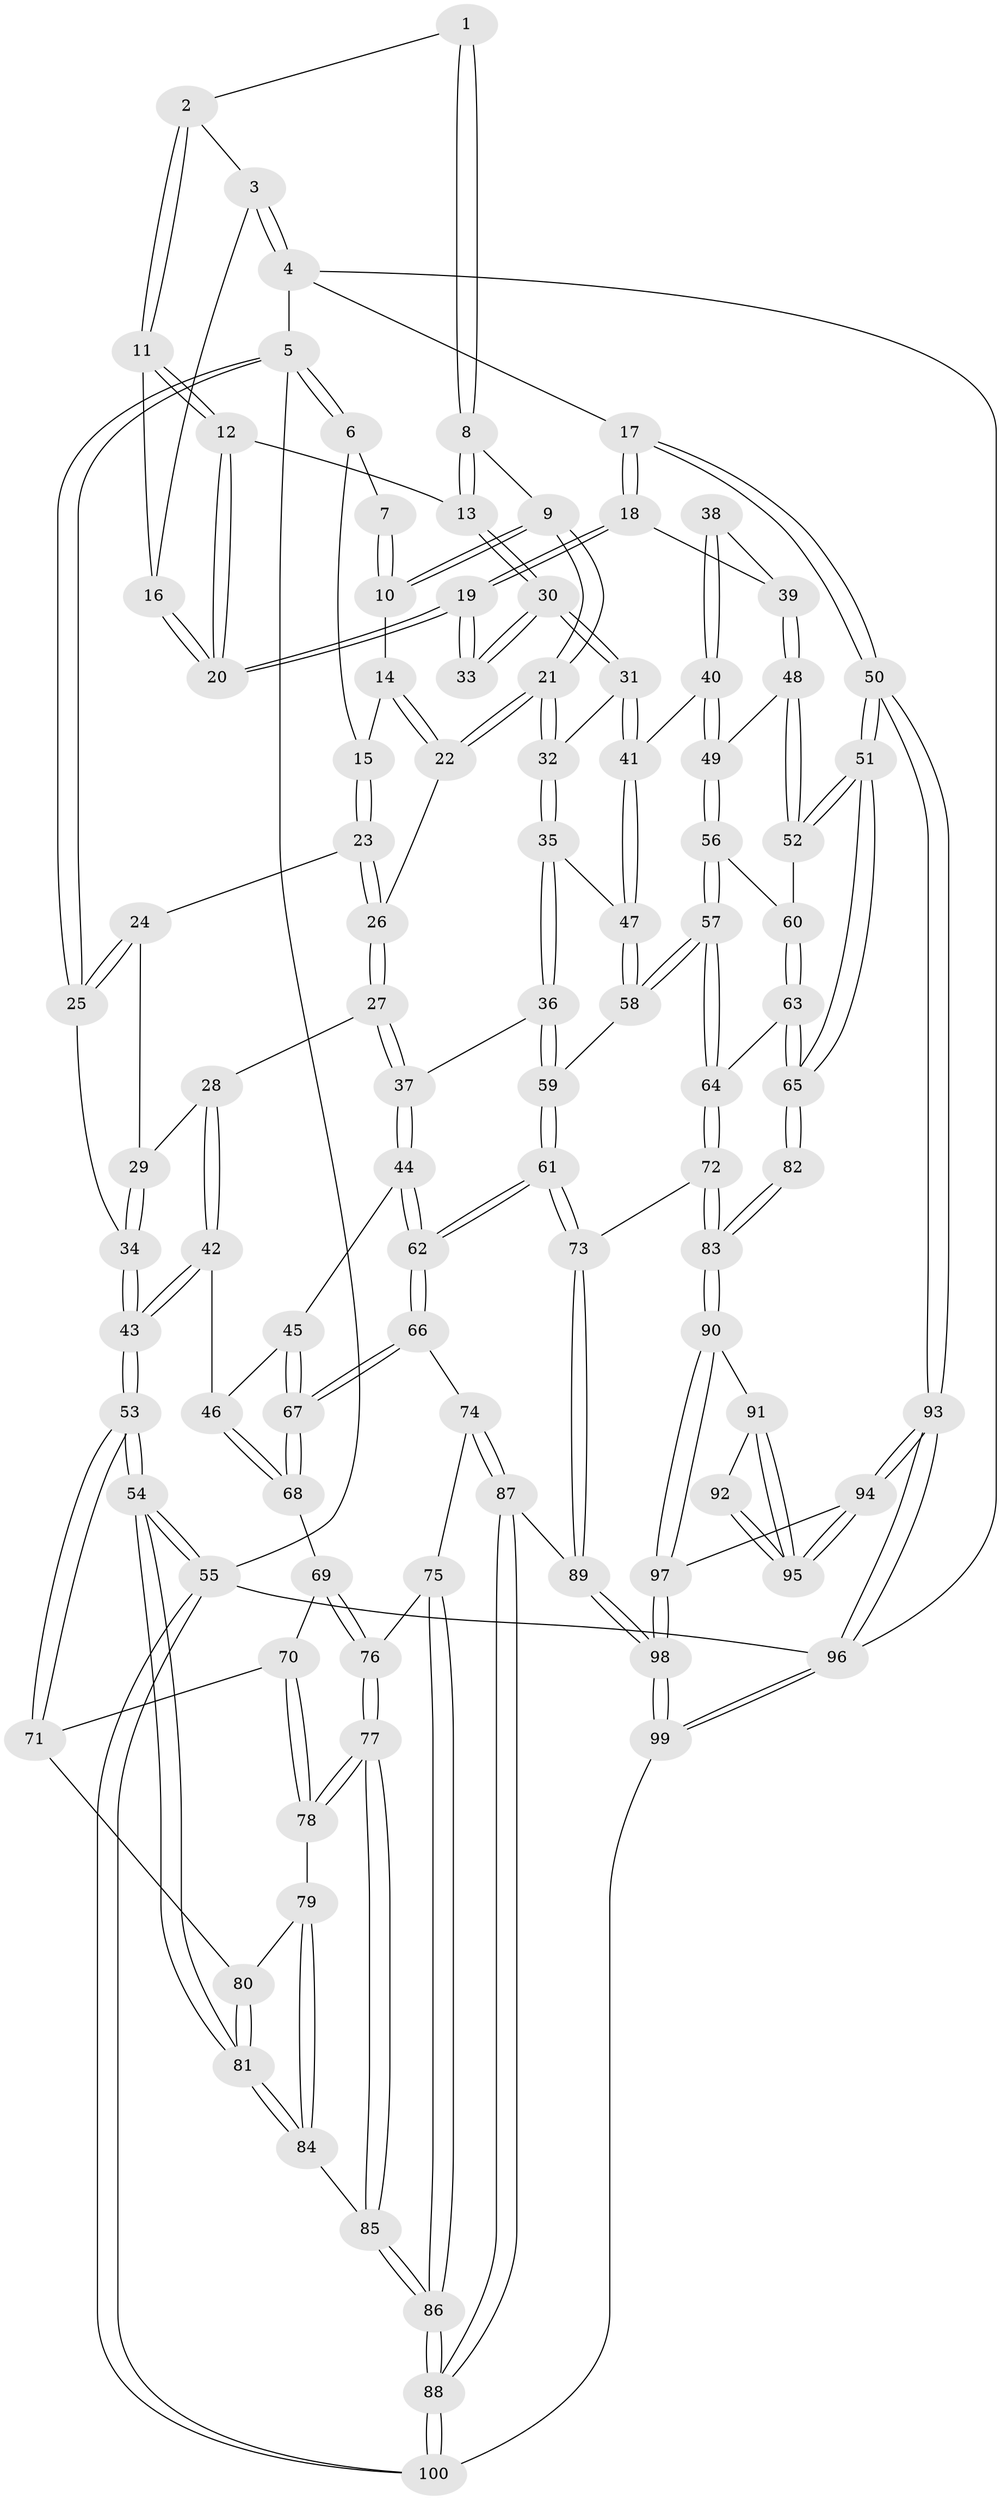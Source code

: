 // Generated by graph-tools (version 1.1) at 2025/38/03/09/25 02:38:50]
// undirected, 100 vertices, 247 edges
graph export_dot {
graph [start="1"]
  node [color=gray90,style=filled];
  1 [pos="+0.6307464050092096+0"];
  2 [pos="+0.7705253330891672+0"];
  3 [pos="+1+0"];
  4 [pos="+1+0"];
  5 [pos="+0+0"];
  6 [pos="+0.26432820502064175+0"];
  7 [pos="+0.42775144011717386+0"];
  8 [pos="+0.6418636807844926+0.07770917342831107"];
  9 [pos="+0.48884389930978484+0.07371495245484853"];
  10 [pos="+0.4690186494899145+0.056518281117494205"];
  11 [pos="+0.7901083862273512+0.057474789729374934"];
  12 [pos="+0.783133159929786+0.07045319746872693"];
  13 [pos="+0.6497860767660628+0.09487137424684924"];
  14 [pos="+0.42919260080170024+0.06950241151075"];
  15 [pos="+0.29890348843373526+0.046572365704052224"];
  16 [pos="+0.9042310654894312+0"];
  17 [pos="+1+0.2469303398455889"];
  18 [pos="+0.9932830751579849+0.25757796281562795"];
  19 [pos="+0.9189559197491128+0.20858397730174896"];
  20 [pos="+0.8932570682694503+0.14780202694412042"];
  21 [pos="+0.45138255400029037+0.19825402108535856"];
  22 [pos="+0.4045233417783969+0.17934215624408864"];
  23 [pos="+0.2905351206922152+0.09173084207340429"];
  24 [pos="+0.23151412473057098+0.09666661407419089"];
  25 [pos="+0+0"];
  26 [pos="+0.3054531635749757+0.16378133369657347"];
  27 [pos="+0.26053614914291756+0.23965549145161005"];
  28 [pos="+0.20802201167207574+0.2631883739850873"];
  29 [pos="+0.04382259884035289+0.13269060420458081"];
  30 [pos="+0.6485135260791829+0.20143647755391011"];
  31 [pos="+0.5933204856279822+0.2658424221674593"];
  32 [pos="+0.5406689972915062+0.29120558324191564"];
  33 [pos="+0.7287448137016734+0.22028458120896222"];
  34 [pos="+0+0"];
  35 [pos="+0.5018149310475919+0.35716596844054205"];
  36 [pos="+0.4971442350497858+0.36246014961467365"];
  37 [pos="+0.43520409855140557+0.4024247526750005"];
  38 [pos="+0.7729904525015623+0.3213407233273519"];
  39 [pos="+0.9244168010602044+0.33557245993362755"];
  40 [pos="+0.7370082455477143+0.4117709636934349"];
  41 [pos="+0.7361257365154019+0.4115688010688026"];
  42 [pos="+0.15560807164897236+0.38525485088093525"];
  43 [pos="+0+0.4259290346146119"];
  44 [pos="+0.4171026912115213+0.4325306453963777"];
  45 [pos="+0.3827038281270763+0.4454900744289644"];
  46 [pos="+0.23648917238425002+0.47116971697793886"];
  47 [pos="+0.6658302073578514+0.46091444282974514"];
  48 [pos="+0.8907440105831524+0.39038845536321864"];
  49 [pos="+0.768679738705876+0.43128699629134565"];
  50 [pos="+1+0.6506074483081034"];
  51 [pos="+1+0.6359223564828059"];
  52 [pos="+0.904764762477357+0.4596581423601334"];
  53 [pos="+0+0.4586785464708673"];
  54 [pos="+0+0.9324902176600592"];
  55 [pos="+0+1"];
  56 [pos="+0.7703959343671543+0.46568736403613903"];
  57 [pos="+0.7433912498074091+0.588097270333432"];
  58 [pos="+0.6407552040056639+0.545569193799543"];
  59 [pos="+0.6209782397705264+0.5491269684476601"];
  60 [pos="+0.8617145165341874+0.5198015482039979"];
  61 [pos="+0.5024540869934068+0.6538586332686738"];
  62 [pos="+0.4923232858714269+0.6462690871505757"];
  63 [pos="+0.8504937083095007+0.5953664746560825"];
  64 [pos="+0.7535865325777438+0.6040524635305157"];
  65 [pos="+0.9729711788559088+0.651086055543369"];
  66 [pos="+0.32292734008588+0.6596387405980088"];
  67 [pos="+0.31994466856022513+0.6479306954075044"];
  68 [pos="+0.23011058450289962+0.4972557663791294"];
  69 [pos="+0.17197509015721513+0.5730504818495913"];
  70 [pos="+0.10974250567218159+0.5922392300348053"];
  71 [pos="+0.08013567496363459+0.5890525973006052"];
  72 [pos="+0.7172521994035006+0.7420545262519362"];
  73 [pos="+0.5318002638195113+0.727218363885882"];
  74 [pos="+0.3037150858244742+0.6803025581372547"];
  75 [pos="+0.2732343654123696+0.6870460249264638"];
  76 [pos="+0.23272558060872353+0.684081762135427"];
  77 [pos="+0.18911923111730522+0.7121776966323237"];
  78 [pos="+0.1413010345403926+0.6890158627613068"];
  79 [pos="+0.10842937666630183+0.7026189938243793"];
  80 [pos="+0.06738899594077352+0.6733956495738632"];
  81 [pos="+0+0.839902945259304"];
  82 [pos="+0.9612130407046682+0.6621953310960769"];
  83 [pos="+0.7234059360938441+0.74966888420749"];
  84 [pos="+0.06417363138987985+0.8018977810726393"];
  85 [pos="+0.1600703884652502+0.8076811744337463"];
  86 [pos="+0.2324380175620376+0.8769802995392167"];
  87 [pos="+0.3520319384422364+0.8136215656064999"];
  88 [pos="+0.2852681417408947+0.9546889597971859"];
  89 [pos="+0.5306016101540181+0.7299724701576147"];
  90 [pos="+0.7495134686313267+0.8027182272970733"];
  91 [pos="+0.7525020298164792+0.803605929522925"];
  92 [pos="+0.9205445424328171+0.7239505340989442"];
  93 [pos="+1+1"];
  94 [pos="+1+0.999256415811123"];
  95 [pos="+0.8813272492085097+0.8663857175807997"];
  96 [pos="+1+1"];
  97 [pos="+0.6886807819194338+0.9391086628452705"];
  98 [pos="+0.528978772977941+1"];
  99 [pos="+0.50994824828132+1"];
  100 [pos="+0.3126364570318656+1"];
  1 -- 2;
  1 -- 8;
  1 -- 8;
  2 -- 3;
  2 -- 11;
  2 -- 11;
  3 -- 4;
  3 -- 4;
  3 -- 16;
  4 -- 5;
  4 -- 17;
  4 -- 96;
  5 -- 6;
  5 -- 6;
  5 -- 25;
  5 -- 25;
  5 -- 55;
  6 -- 7;
  6 -- 15;
  7 -- 10;
  7 -- 10;
  8 -- 9;
  8 -- 13;
  8 -- 13;
  9 -- 10;
  9 -- 10;
  9 -- 21;
  9 -- 21;
  10 -- 14;
  11 -- 12;
  11 -- 12;
  11 -- 16;
  12 -- 13;
  12 -- 20;
  12 -- 20;
  13 -- 30;
  13 -- 30;
  14 -- 15;
  14 -- 22;
  14 -- 22;
  15 -- 23;
  15 -- 23;
  16 -- 20;
  16 -- 20;
  17 -- 18;
  17 -- 18;
  17 -- 50;
  17 -- 50;
  18 -- 19;
  18 -- 19;
  18 -- 39;
  19 -- 20;
  19 -- 20;
  19 -- 33;
  19 -- 33;
  21 -- 22;
  21 -- 22;
  21 -- 32;
  21 -- 32;
  22 -- 26;
  23 -- 24;
  23 -- 26;
  23 -- 26;
  24 -- 25;
  24 -- 25;
  24 -- 29;
  25 -- 34;
  26 -- 27;
  26 -- 27;
  27 -- 28;
  27 -- 37;
  27 -- 37;
  28 -- 29;
  28 -- 42;
  28 -- 42;
  29 -- 34;
  29 -- 34;
  30 -- 31;
  30 -- 31;
  30 -- 33;
  30 -- 33;
  31 -- 32;
  31 -- 41;
  31 -- 41;
  32 -- 35;
  32 -- 35;
  34 -- 43;
  34 -- 43;
  35 -- 36;
  35 -- 36;
  35 -- 47;
  36 -- 37;
  36 -- 59;
  36 -- 59;
  37 -- 44;
  37 -- 44;
  38 -- 39;
  38 -- 40;
  38 -- 40;
  39 -- 48;
  39 -- 48;
  40 -- 41;
  40 -- 49;
  40 -- 49;
  41 -- 47;
  41 -- 47;
  42 -- 43;
  42 -- 43;
  42 -- 46;
  43 -- 53;
  43 -- 53;
  44 -- 45;
  44 -- 62;
  44 -- 62;
  45 -- 46;
  45 -- 67;
  45 -- 67;
  46 -- 68;
  46 -- 68;
  47 -- 58;
  47 -- 58;
  48 -- 49;
  48 -- 52;
  48 -- 52;
  49 -- 56;
  49 -- 56;
  50 -- 51;
  50 -- 51;
  50 -- 93;
  50 -- 93;
  51 -- 52;
  51 -- 52;
  51 -- 65;
  51 -- 65;
  52 -- 60;
  53 -- 54;
  53 -- 54;
  53 -- 71;
  53 -- 71;
  54 -- 55;
  54 -- 55;
  54 -- 81;
  54 -- 81;
  55 -- 100;
  55 -- 100;
  55 -- 96;
  56 -- 57;
  56 -- 57;
  56 -- 60;
  57 -- 58;
  57 -- 58;
  57 -- 64;
  57 -- 64;
  58 -- 59;
  59 -- 61;
  59 -- 61;
  60 -- 63;
  60 -- 63;
  61 -- 62;
  61 -- 62;
  61 -- 73;
  61 -- 73;
  62 -- 66;
  62 -- 66;
  63 -- 64;
  63 -- 65;
  63 -- 65;
  64 -- 72;
  64 -- 72;
  65 -- 82;
  65 -- 82;
  66 -- 67;
  66 -- 67;
  66 -- 74;
  67 -- 68;
  67 -- 68;
  68 -- 69;
  69 -- 70;
  69 -- 76;
  69 -- 76;
  70 -- 71;
  70 -- 78;
  70 -- 78;
  71 -- 80;
  72 -- 73;
  72 -- 83;
  72 -- 83;
  73 -- 89;
  73 -- 89;
  74 -- 75;
  74 -- 87;
  74 -- 87;
  75 -- 76;
  75 -- 86;
  75 -- 86;
  76 -- 77;
  76 -- 77;
  77 -- 78;
  77 -- 78;
  77 -- 85;
  77 -- 85;
  78 -- 79;
  79 -- 80;
  79 -- 84;
  79 -- 84;
  80 -- 81;
  80 -- 81;
  81 -- 84;
  81 -- 84;
  82 -- 83;
  82 -- 83;
  83 -- 90;
  83 -- 90;
  84 -- 85;
  85 -- 86;
  85 -- 86;
  86 -- 88;
  86 -- 88;
  87 -- 88;
  87 -- 88;
  87 -- 89;
  88 -- 100;
  88 -- 100;
  89 -- 98;
  89 -- 98;
  90 -- 91;
  90 -- 97;
  90 -- 97;
  91 -- 92;
  91 -- 95;
  91 -- 95;
  92 -- 95;
  92 -- 95;
  93 -- 94;
  93 -- 94;
  93 -- 96;
  93 -- 96;
  94 -- 95;
  94 -- 95;
  94 -- 97;
  96 -- 99;
  96 -- 99;
  97 -- 98;
  97 -- 98;
  98 -- 99;
  98 -- 99;
  99 -- 100;
}
